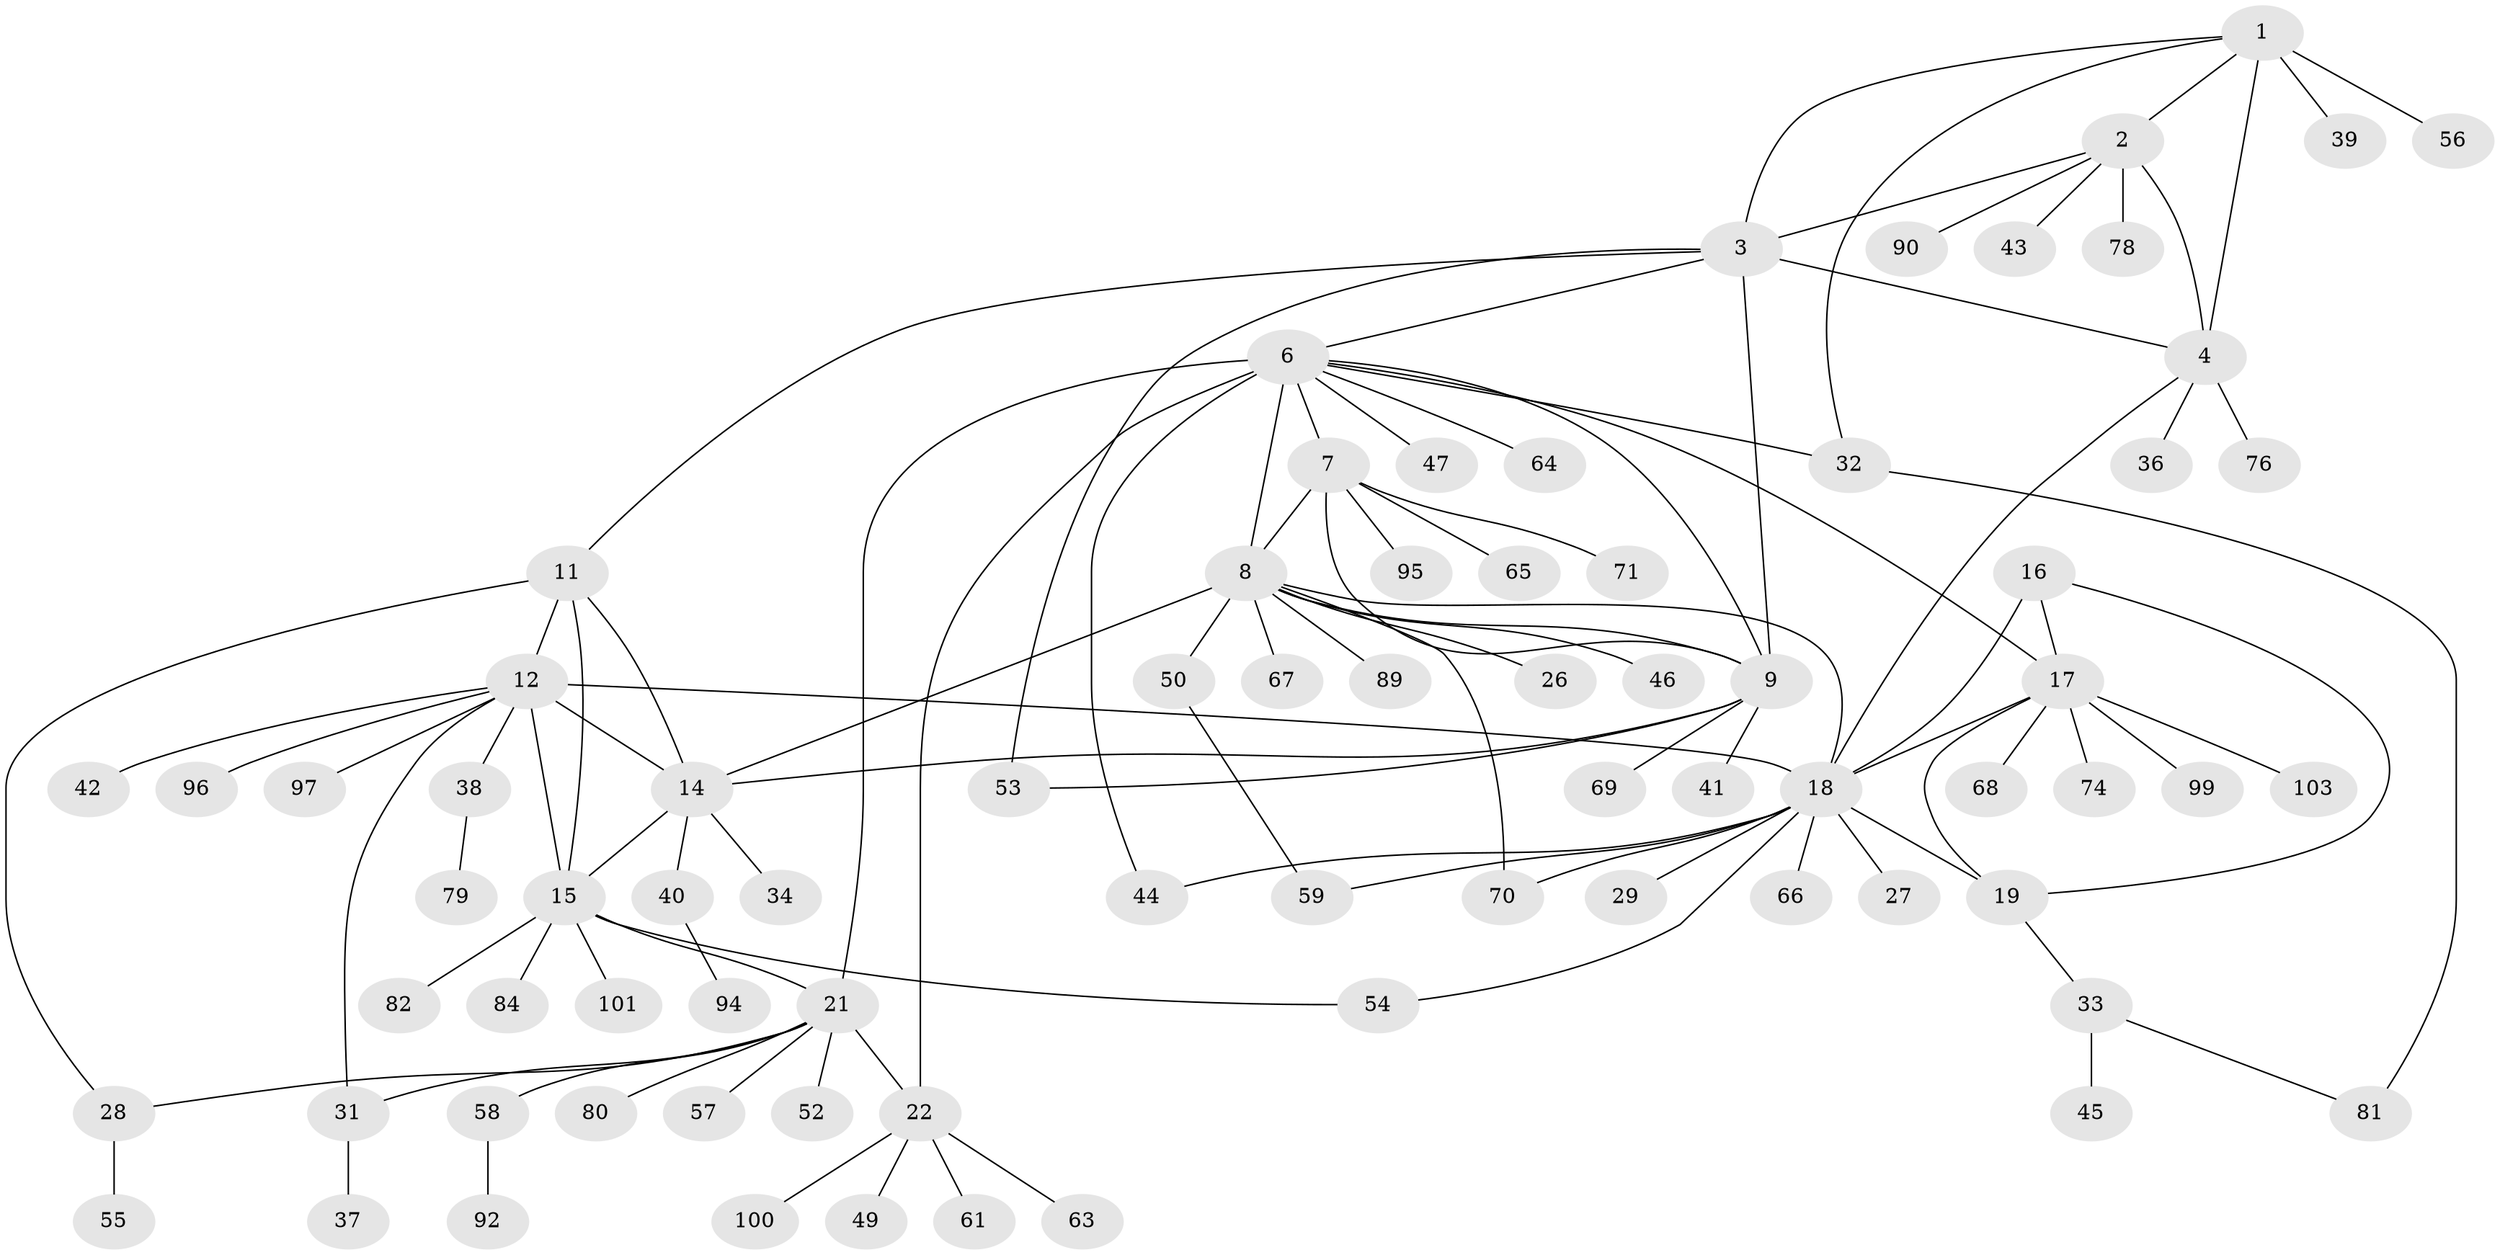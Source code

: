 // Generated by graph-tools (version 1.1) at 2025/52/02/27/25 19:52:22]
// undirected, 77 vertices, 105 edges
graph export_dot {
graph [start="1"]
  node [color=gray90,style=filled];
  1 [super="+48"];
  2 [super="+35"];
  3 [super="+85"];
  4 [super="+5"];
  6 [super="+25"];
  7 [super="+30"];
  8 [super="+10"];
  9 [super="+73"];
  11 [super="+62"];
  12 [super="+13"];
  14 [super="+72"];
  15 [super="+98"];
  16 [super="+86"];
  17 [super="+93"];
  18 [super="+20"];
  19 [super="+75"];
  21 [super="+24"];
  22 [super="+23"];
  26 [super="+83"];
  27;
  28 [super="+91"];
  29;
  31 [super="+51"];
  32;
  33;
  34;
  36;
  37;
  38;
  39;
  40 [super="+102"];
  41;
  42;
  43;
  44;
  45 [super="+60"];
  46;
  47;
  49;
  50;
  52;
  53;
  54;
  55;
  56;
  57 [super="+77"];
  58;
  59;
  61;
  63;
  64;
  65;
  66;
  67;
  68;
  69;
  70;
  71;
  74;
  76 [super="+88"];
  78;
  79;
  80;
  81 [super="+87"];
  82;
  84;
  89;
  90;
  92;
  94;
  95;
  96;
  97;
  99;
  100;
  101;
  103;
  1 -- 2;
  1 -- 3;
  1 -- 4 [weight=2];
  1 -- 32;
  1 -- 39;
  1 -- 56;
  2 -- 3;
  2 -- 4 [weight=2];
  2 -- 43;
  2 -- 78;
  2 -- 90;
  3 -- 4 [weight=2];
  3 -- 9;
  3 -- 11;
  3 -- 53;
  3 -- 6;
  4 -- 76;
  4 -- 18;
  4 -- 36;
  6 -- 7;
  6 -- 8 [weight=2];
  6 -- 9;
  6 -- 64;
  6 -- 32;
  6 -- 17;
  6 -- 21 [weight=2];
  6 -- 22 [weight=2];
  6 -- 44;
  6 -- 47;
  7 -- 8 [weight=2];
  7 -- 9;
  7 -- 65;
  7 -- 71;
  7 -- 95;
  8 -- 9 [weight=2];
  8 -- 14;
  8 -- 46;
  8 -- 67;
  8 -- 70;
  8 -- 89;
  8 -- 18;
  8 -- 50;
  8 -- 26;
  9 -- 41;
  9 -- 53;
  9 -- 69;
  9 -- 14;
  11 -- 12 [weight=2];
  11 -- 14;
  11 -- 15;
  11 -- 28;
  12 -- 14 [weight=2];
  12 -- 15 [weight=2];
  12 -- 31;
  12 -- 42;
  12 -- 96;
  12 -- 97;
  12 -- 38;
  12 -- 18;
  14 -- 15;
  14 -- 34;
  14 -- 40;
  15 -- 21;
  15 -- 54;
  15 -- 82;
  15 -- 84;
  15 -- 101;
  16 -- 17;
  16 -- 18 [weight=2];
  16 -- 19;
  17 -- 18 [weight=2];
  17 -- 19;
  17 -- 68;
  17 -- 74;
  17 -- 99;
  17 -- 103;
  18 -- 19 [weight=2];
  18 -- 29;
  18 -- 44;
  18 -- 66;
  18 -- 70;
  18 -- 59;
  18 -- 54;
  18 -- 27;
  19 -- 33;
  21 -- 22 [weight=4];
  21 -- 80;
  21 -- 52;
  21 -- 58;
  21 -- 28;
  21 -- 57;
  21 -- 31;
  22 -- 61;
  22 -- 100;
  22 -- 49;
  22 -- 63;
  28 -- 55;
  31 -- 37;
  32 -- 81;
  33 -- 45;
  33 -- 81;
  38 -- 79;
  40 -- 94;
  50 -- 59;
  58 -- 92;
}
